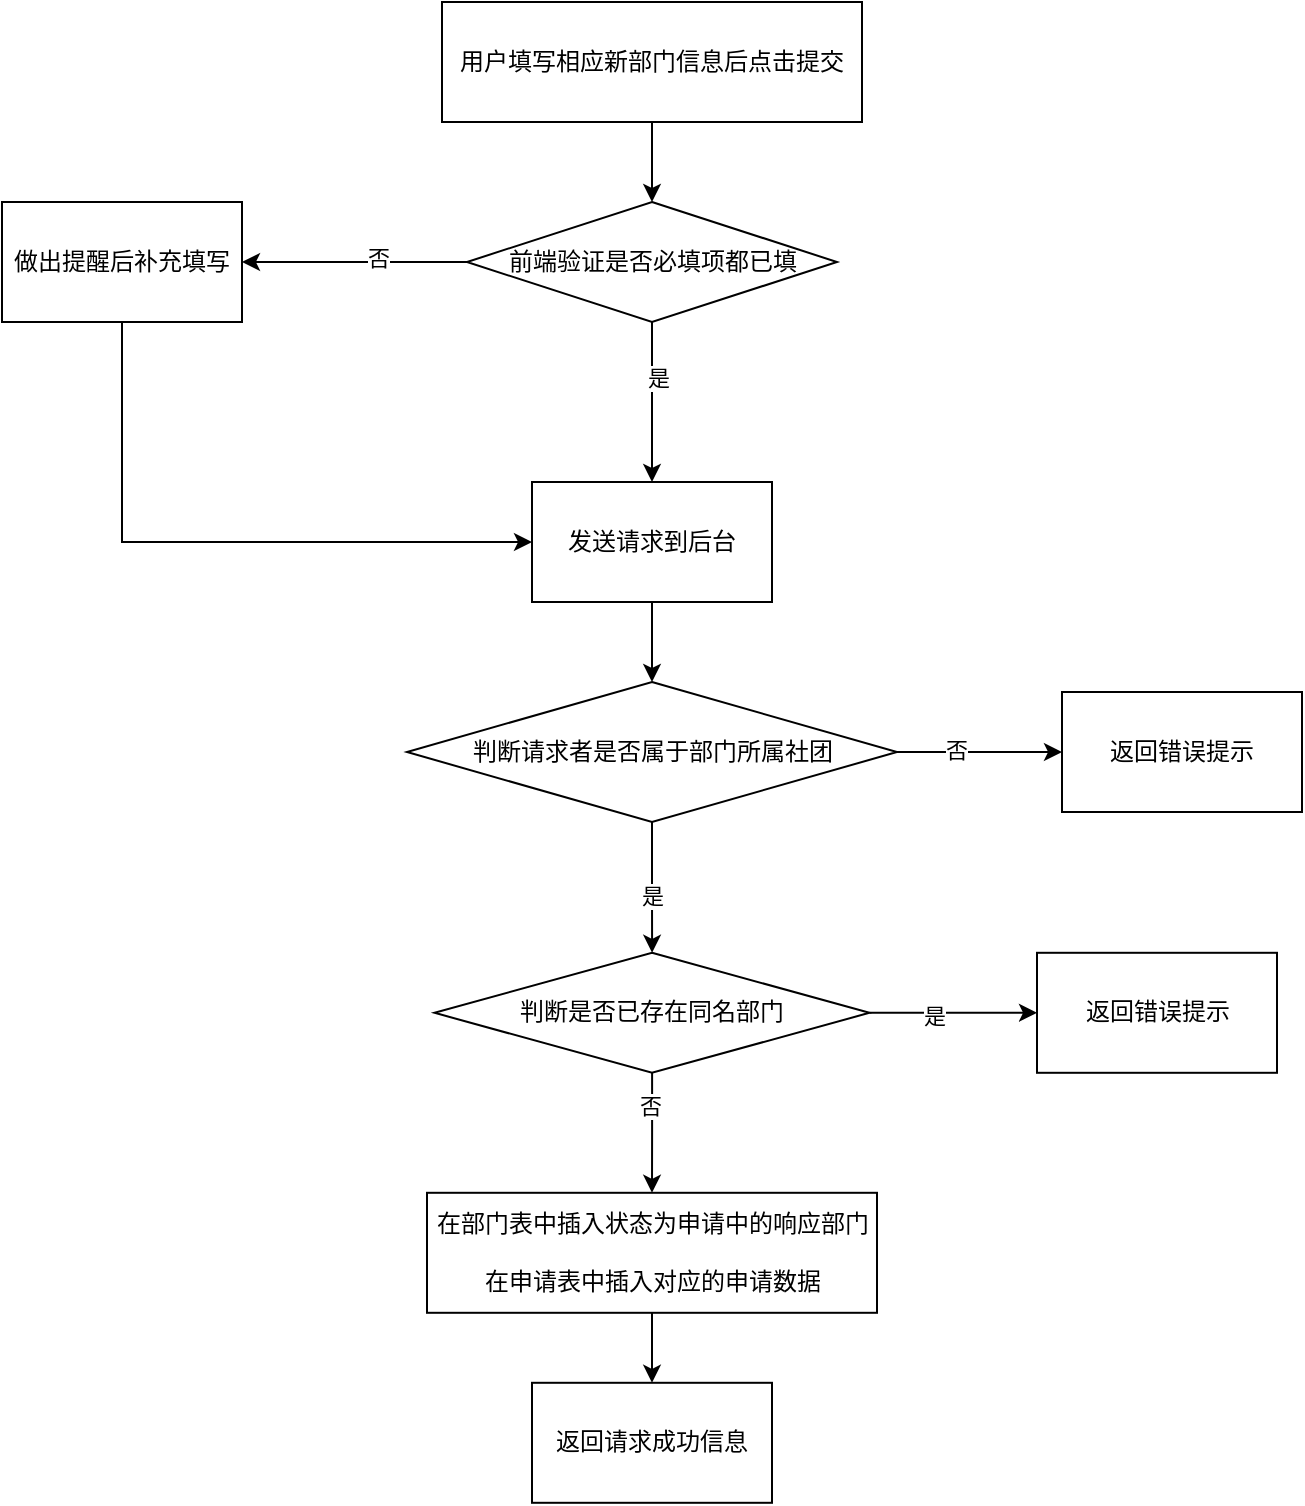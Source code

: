 <mxfile version="17.4.3" type="github"><diagram id="ZNIqiGyVtxrRBHjfjBXT" name="Page-1"><mxGraphModel dx="946" dy="557" grid="1" gridSize="10" guides="1" tooltips="1" connect="1" arrows="1" fold="1" page="1" pageScale="1" pageWidth="827" pageHeight="1169" math="0" shadow="0"><root><mxCell id="0"/><mxCell id="1" parent="0"/><mxCell id="RAeN65xRjkpz7gQYGkuQ-3" value="" style="edgeStyle=orthogonalEdgeStyle;rounded=0;orthogonalLoop=1;jettySize=auto;html=1;" parent="1" source="RAeN65xRjkpz7gQYGkuQ-1" target="RAeN65xRjkpz7gQYGkuQ-4" edge="1"><mxGeometry relative="1" as="geometry"><mxPoint x="425" y="130" as="targetPoint"/></mxGeometry></mxCell><mxCell id="RAeN65xRjkpz7gQYGkuQ-1" value="用户填写相应新部门信息后点击提交" style="rounded=0;whiteSpace=wrap;html=1;" parent="1" vertex="1"><mxGeometry x="320" y="30" width="210" height="60" as="geometry"/></mxCell><mxCell id="RAeN65xRjkpz7gQYGkuQ-7" value="" style="edgeStyle=orthogonalEdgeStyle;rounded=0;orthogonalLoop=1;jettySize=auto;html=1;" parent="1" source="RAeN65xRjkpz7gQYGkuQ-4" target="RAeN65xRjkpz7gQYGkuQ-6" edge="1"><mxGeometry relative="1" as="geometry"/></mxCell><mxCell id="RAeN65xRjkpz7gQYGkuQ-8" value="是" style="edgeLabel;html=1;align=center;verticalAlign=middle;resizable=0;points=[];" parent="RAeN65xRjkpz7gQYGkuQ-7" vertex="1" connectable="0"><mxGeometry x="-0.312" y="3" relative="1" as="geometry"><mxPoint as="offset"/></mxGeometry></mxCell><mxCell id="RAeN65xRjkpz7gQYGkuQ-11" value="" style="edgeStyle=orthogonalEdgeStyle;rounded=0;orthogonalLoop=1;jettySize=auto;html=1;" parent="1" source="RAeN65xRjkpz7gQYGkuQ-4" target="RAeN65xRjkpz7gQYGkuQ-10" edge="1"><mxGeometry relative="1" as="geometry"/></mxCell><mxCell id="RAeN65xRjkpz7gQYGkuQ-13" value="否" style="edgeLabel;html=1;align=center;verticalAlign=middle;resizable=0;points=[];" parent="RAeN65xRjkpz7gQYGkuQ-11" vertex="1" connectable="0"><mxGeometry x="-0.191" y="-2" relative="1" as="geometry"><mxPoint x="1" as="offset"/></mxGeometry></mxCell><mxCell id="RAeN65xRjkpz7gQYGkuQ-4" value="&lt;span&gt;前端验证是否必填项都已填&lt;/span&gt;" style="rhombus;whiteSpace=wrap;html=1;" parent="1" vertex="1"><mxGeometry x="332.5" y="130" width="185" height="60" as="geometry"/></mxCell><mxCell id="aBRpwGS9KG01PYQ9efpt-2" value="" style="edgeStyle=orthogonalEdgeStyle;rounded=0;orthogonalLoop=1;jettySize=auto;html=1;" edge="1" parent="1" source="RAeN65xRjkpz7gQYGkuQ-6" target="aBRpwGS9KG01PYQ9efpt-1"><mxGeometry relative="1" as="geometry"/></mxCell><mxCell id="RAeN65xRjkpz7gQYGkuQ-6" value="发送请求到后台" style="whiteSpace=wrap;html=1;" parent="1" vertex="1"><mxGeometry x="365" y="270" width="120" height="60" as="geometry"/></mxCell><mxCell id="RAeN65xRjkpz7gQYGkuQ-12" style="edgeStyle=orthogonalEdgeStyle;rounded=0;orthogonalLoop=1;jettySize=auto;html=1;entryX=0;entryY=0.5;entryDx=0;entryDy=0;" parent="1" source="RAeN65xRjkpz7gQYGkuQ-10" target="RAeN65xRjkpz7gQYGkuQ-6" edge="1"><mxGeometry relative="1" as="geometry"><Array as="points"><mxPoint x="160" y="300"/></Array></mxGeometry></mxCell><mxCell id="RAeN65xRjkpz7gQYGkuQ-10" value="做出提醒后补充填写" style="whiteSpace=wrap;html=1;" parent="1" vertex="1"><mxGeometry x="100" y="130" width="120" height="60" as="geometry"/></mxCell><mxCell id="RAeN65xRjkpz7gQYGkuQ-21" value="" style="edgeStyle=orthogonalEdgeStyle;rounded=0;orthogonalLoop=1;jettySize=auto;html=1;" parent="1" source="RAeN65xRjkpz7gQYGkuQ-15" target="RAeN65xRjkpz7gQYGkuQ-20" edge="1"><mxGeometry relative="1" as="geometry"/></mxCell><mxCell id="RAeN65xRjkpz7gQYGkuQ-22" value="是" style="edgeLabel;html=1;align=center;verticalAlign=middle;resizable=0;points=[];" parent="RAeN65xRjkpz7gQYGkuQ-21" vertex="1" connectable="0"><mxGeometry x="-0.252" y="-1" relative="1" as="geometry"><mxPoint as="offset"/></mxGeometry></mxCell><mxCell id="RAeN65xRjkpz7gQYGkuQ-24" value="" style="edgeStyle=orthogonalEdgeStyle;rounded=0;orthogonalLoop=1;jettySize=auto;html=1;" parent="1" source="RAeN65xRjkpz7gQYGkuQ-15" target="RAeN65xRjkpz7gQYGkuQ-23" edge="1"><mxGeometry relative="1" as="geometry"/></mxCell><mxCell id="RAeN65xRjkpz7gQYGkuQ-25" value="否" style="edgeLabel;html=1;align=center;verticalAlign=middle;resizable=0;points=[];" parent="RAeN65xRjkpz7gQYGkuQ-24" vertex="1" connectable="0"><mxGeometry x="-0.467" y="-1" relative="1" as="geometry"><mxPoint as="offset"/></mxGeometry></mxCell><mxCell id="RAeN65xRjkpz7gQYGkuQ-15" value="判断是否已存在同名部门" style="rhombus;whiteSpace=wrap;html=1;" parent="1" vertex="1"><mxGeometry x="316.25" y="505.4" width="217.5" height="60" as="geometry"/></mxCell><mxCell id="RAeN65xRjkpz7gQYGkuQ-20" value="返回错误提示" style="whiteSpace=wrap;html=1;" parent="1" vertex="1"><mxGeometry x="617.5" y="505.4" width="120" height="60" as="geometry"/></mxCell><mxCell id="RAeN65xRjkpz7gQYGkuQ-28" value="" style="edgeStyle=orthogonalEdgeStyle;rounded=0;orthogonalLoop=1;jettySize=auto;html=1;" parent="1" source="RAeN65xRjkpz7gQYGkuQ-23" target="RAeN65xRjkpz7gQYGkuQ-27" edge="1"><mxGeometry relative="1" as="geometry"/></mxCell><mxCell id="RAeN65xRjkpz7gQYGkuQ-23" value="在部门表中插入状态为申请中的响应部门&lt;br&gt;&lt;br&gt;在申请表中插入对应的申请数据" style="whiteSpace=wrap;html=1;" parent="1" vertex="1"><mxGeometry x="312.5" y="625.4" width="225" height="60" as="geometry"/></mxCell><mxCell id="RAeN65xRjkpz7gQYGkuQ-27" value="返回请求成功信息" style="whiteSpace=wrap;html=1;" parent="1" vertex="1"><mxGeometry x="365" y="720.4" width="120" height="60" as="geometry"/></mxCell><mxCell id="aBRpwGS9KG01PYQ9efpt-3" value="" style="edgeStyle=orthogonalEdgeStyle;rounded=0;orthogonalLoop=1;jettySize=auto;html=1;" edge="1" parent="1" source="aBRpwGS9KG01PYQ9efpt-1" target="RAeN65xRjkpz7gQYGkuQ-15"><mxGeometry relative="1" as="geometry"/></mxCell><mxCell id="aBRpwGS9KG01PYQ9efpt-4" value="是" style="edgeLabel;html=1;align=center;verticalAlign=middle;resizable=0;points=[];" vertex="1" connectable="0" parent="aBRpwGS9KG01PYQ9efpt-3"><mxGeometry x="0.111" relative="1" as="geometry"><mxPoint as="offset"/></mxGeometry></mxCell><mxCell id="aBRpwGS9KG01PYQ9efpt-6" value="" style="edgeStyle=orthogonalEdgeStyle;rounded=0;orthogonalLoop=1;jettySize=auto;html=1;" edge="1" parent="1" source="aBRpwGS9KG01PYQ9efpt-1" target="aBRpwGS9KG01PYQ9efpt-5"><mxGeometry relative="1" as="geometry"/></mxCell><mxCell id="aBRpwGS9KG01PYQ9efpt-7" value="否" style="edgeLabel;html=1;align=center;verticalAlign=middle;resizable=0;points=[];" vertex="1" connectable="0" parent="aBRpwGS9KG01PYQ9efpt-6"><mxGeometry x="-0.305" y="2" relative="1" as="geometry"><mxPoint x="1" y="1" as="offset"/></mxGeometry></mxCell><mxCell id="aBRpwGS9KG01PYQ9efpt-1" value="判断请求者是否属于部门所属社团" style="rhombus;whiteSpace=wrap;html=1;" vertex="1" parent="1"><mxGeometry x="302.5" y="370" width="245" height="70" as="geometry"/></mxCell><mxCell id="aBRpwGS9KG01PYQ9efpt-5" value="返回错误提示" style="whiteSpace=wrap;html=1;" vertex="1" parent="1"><mxGeometry x="630" y="375" width="120" height="60" as="geometry"/></mxCell></root></mxGraphModel></diagram></mxfile>